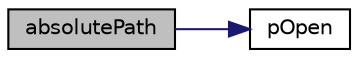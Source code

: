 digraph "absolutePath"
{
  bgcolor="transparent";
  edge [fontname="Helvetica",fontsize="10",labelfontname="Helvetica",labelfontsize="10"];
  node [fontname="Helvetica",fontsize="10",shape=record];
  rankdir="LR";
  Node143141 [label="absolutePath",height=0.2,width=0.4,color="black", fillcolor="grey75", style="filled", fontcolor="black"];
  Node143141 -> Node143142 [color="midnightblue",fontsize="10",style="solid",fontname="Helvetica"];
  Node143142 [label="pOpen",height=0.2,width=0.4,color="black",URL="$a21851.html#aaa833e5989844cdd7adc70a915c33c05"];
}

